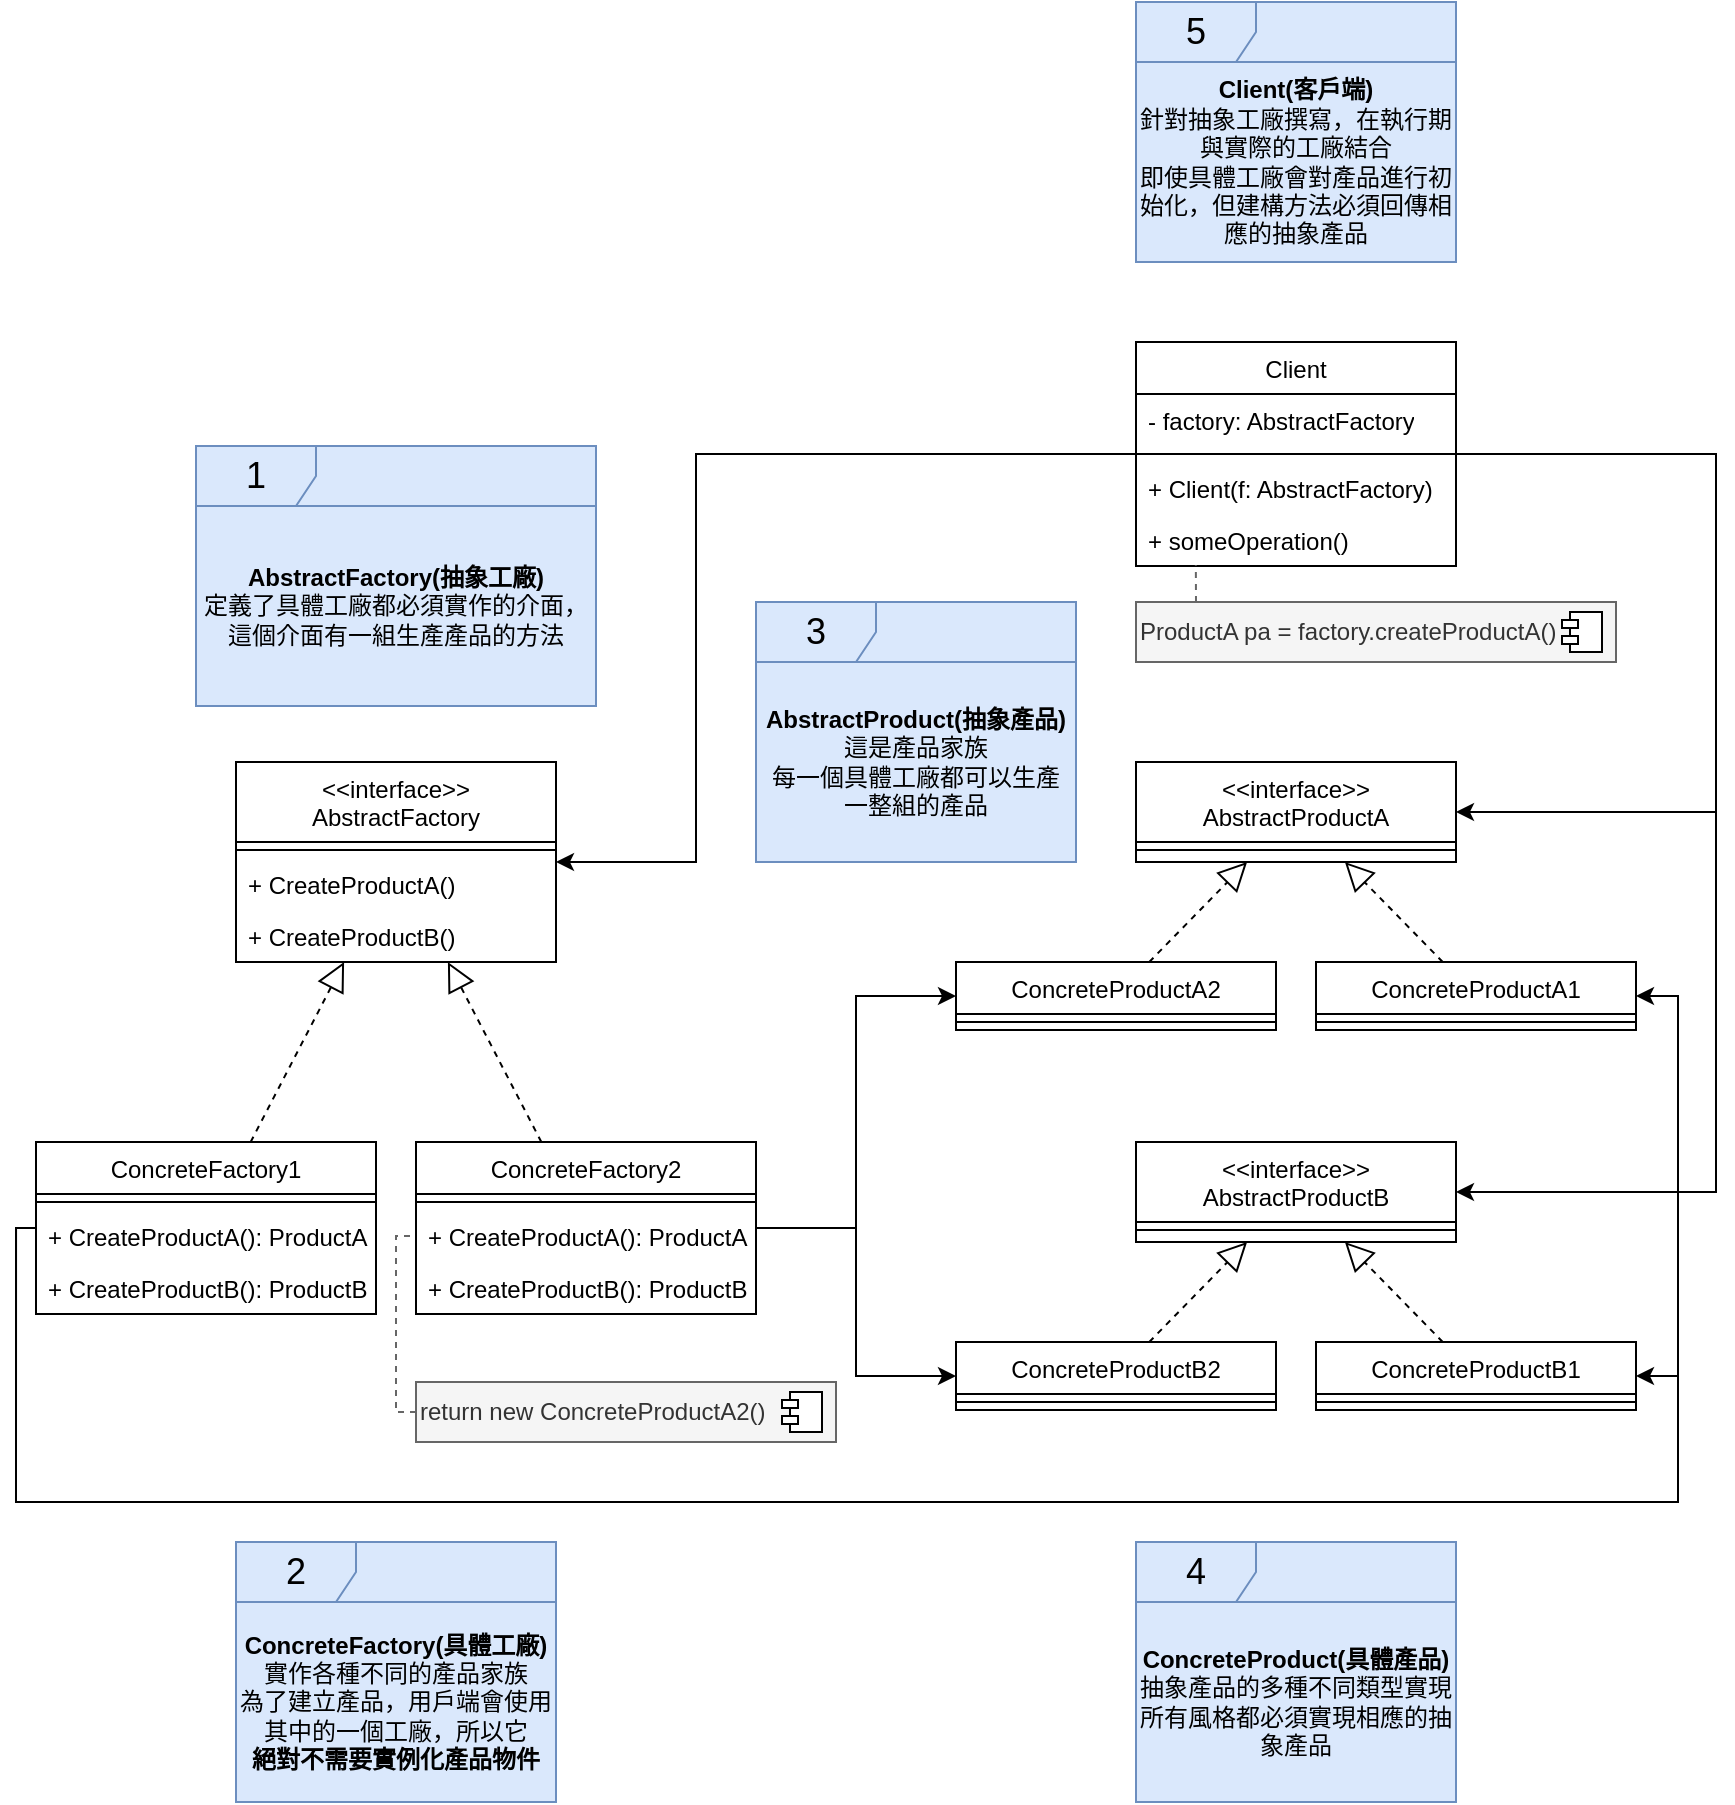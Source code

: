 <mxfile version="24.0.4" type="device">
  <diagram id="C5RBs43oDa-KdzZeNtuy" name="Page-1">
    <mxGraphModel dx="683" dy="1567" grid="1" gridSize="10" guides="1" tooltips="1" connect="1" arrows="1" fold="1" page="1" pageScale="1" pageWidth="827" pageHeight="1169" math="0" shadow="0">
      <root>
        <mxCell id="WIyWlLk6GJQsqaUBKTNV-0" />
        <mxCell id="WIyWlLk6GJQsqaUBKTNV-1" parent="WIyWlLk6GJQsqaUBKTNV-0" />
        <mxCell id="zkfFHV4jXpPFQw0GAbJ--17" value="&lt;&lt;interface&gt;&gt;&#xa;AbstractFactory" style="swimlane;fontStyle=0;align=center;verticalAlign=top;childLayout=stackLayout;horizontal=1;startSize=40;horizontalStack=0;resizeParent=1;resizeLast=0;collapsible=1;marginBottom=0;rounded=0;shadow=0;strokeWidth=1;" parent="WIyWlLk6GJQsqaUBKTNV-1" vertex="1">
          <mxGeometry x="120" y="310" width="160" height="100" as="geometry">
            <mxRectangle x="550" y="140" width="160" height="26" as="alternateBounds" />
          </mxGeometry>
        </mxCell>
        <mxCell id="zkfFHV4jXpPFQw0GAbJ--23" value="" style="line;html=1;strokeWidth=1;align=left;verticalAlign=middle;spacingTop=-1;spacingLeft=3;spacingRight=3;rotatable=0;labelPosition=right;points=[];portConstraint=eastwest;" parent="zkfFHV4jXpPFQw0GAbJ--17" vertex="1">
          <mxGeometry y="40" width="160" height="8" as="geometry" />
        </mxCell>
        <mxCell id="zkfFHV4jXpPFQw0GAbJ--24" value="+ CreateProductA()" style="text;align=left;verticalAlign=top;spacingLeft=4;spacingRight=4;overflow=hidden;rotatable=0;points=[[0,0.5],[1,0.5]];portConstraint=eastwest;" parent="zkfFHV4jXpPFQw0GAbJ--17" vertex="1">
          <mxGeometry y="48" width="160" height="26" as="geometry" />
        </mxCell>
        <mxCell id="zkfFHV4jXpPFQw0GAbJ--25" value="+ CreateProductB()" style="text;align=left;verticalAlign=top;spacingLeft=4;spacingRight=4;overflow=hidden;rotatable=0;points=[[0,0.5],[1,0.5]];portConstraint=eastwest;" parent="zkfFHV4jXpPFQw0GAbJ--17" vertex="1">
          <mxGeometry y="74" width="160" height="26" as="geometry" />
        </mxCell>
        <mxCell id="7NXUiiCRiOMbON-mkLnw-17" value="&lt;&lt;interface&gt;&gt;&#xa;AbstractProductA" style="swimlane;fontStyle=0;align=center;verticalAlign=top;childLayout=stackLayout;horizontal=1;startSize=40;horizontalStack=0;resizeParent=1;resizeLast=0;collapsible=1;marginBottom=0;rounded=0;shadow=0;strokeWidth=1;" parent="WIyWlLk6GJQsqaUBKTNV-1" vertex="1">
          <mxGeometry x="570" y="310" width="160" height="50" as="geometry">
            <mxRectangle x="550" y="140" width="160" height="26" as="alternateBounds" />
          </mxGeometry>
        </mxCell>
        <mxCell id="7NXUiiCRiOMbON-mkLnw-18" value="" style="line;html=1;strokeWidth=1;align=left;verticalAlign=middle;spacingTop=-1;spacingLeft=3;spacingRight=3;rotatable=0;labelPosition=right;points=[];portConstraint=eastwest;" parent="7NXUiiCRiOMbON-mkLnw-17" vertex="1">
          <mxGeometry y="40" width="160" height="8" as="geometry" />
        </mxCell>
        <mxCell id="7NXUiiCRiOMbON-mkLnw-21" value="&lt;span style=&quot;font-weight: 400; text-wrap: nowrap;&quot;&gt;ConcreteFactory1&lt;/span&gt;" style="swimlane;fontStyle=1;align=center;verticalAlign=top;childLayout=stackLayout;horizontal=1;startSize=26;horizontalStack=0;resizeParent=1;resizeParentMax=0;resizeLast=0;collapsible=1;marginBottom=0;whiteSpace=wrap;html=1;" parent="WIyWlLk6GJQsqaUBKTNV-1" vertex="1">
          <mxGeometry x="20" y="500" width="170" height="86" as="geometry" />
        </mxCell>
        <mxCell id="7NXUiiCRiOMbON-mkLnw-23" value="" style="line;strokeWidth=1;fillColor=none;align=left;verticalAlign=middle;spacingTop=-1;spacingLeft=3;spacingRight=3;rotatable=0;labelPosition=right;points=[];portConstraint=eastwest;strokeColor=inherit;" parent="7NXUiiCRiOMbON-mkLnw-21" vertex="1">
          <mxGeometry y="26" width="170" height="8" as="geometry" />
        </mxCell>
        <mxCell id="7NXUiiCRiOMbON-mkLnw-24" value="&lt;span style=&quot;text-wrap: nowrap;&quot;&gt;+ CreateProductA():&amp;nbsp;&lt;/span&gt;&lt;span style=&quot;text-wrap: nowrap;&quot;&gt;ProductA&lt;/span&gt;" style="text;strokeColor=none;fillColor=none;align=left;verticalAlign=top;spacingLeft=4;spacingRight=4;overflow=hidden;rotatable=0;points=[[0,0.5],[1,0.5]];portConstraint=eastwest;whiteSpace=wrap;html=1;" parent="7NXUiiCRiOMbON-mkLnw-21" vertex="1">
          <mxGeometry y="34" width="170" height="26" as="geometry" />
        </mxCell>
        <mxCell id="7NXUiiCRiOMbON-mkLnw-25" value="&lt;span style=&quot;text-wrap: nowrap;&quot;&gt;+ CreateProductB():&amp;nbsp;&lt;/span&gt;&lt;span style=&quot;text-wrap: nowrap;&quot;&gt;ProductB&lt;/span&gt;" style="text;strokeColor=none;fillColor=none;align=left;verticalAlign=top;spacingLeft=4;spacingRight=4;overflow=hidden;rotatable=0;points=[[0,0.5],[1,0.5]];portConstraint=eastwest;whiteSpace=wrap;html=1;" parent="7NXUiiCRiOMbON-mkLnw-21" vertex="1">
          <mxGeometry y="60" width="170" height="26" as="geometry" />
        </mxCell>
        <mxCell id="7NXUiiCRiOMbON-mkLnw-26" value="&lt;span style=&quot;font-weight: 400; text-wrap: nowrap;&quot;&gt;ConcreteFactory2&lt;/span&gt;" style="swimlane;fontStyle=1;align=center;verticalAlign=top;childLayout=stackLayout;horizontal=1;startSize=26;horizontalStack=0;resizeParent=1;resizeParentMax=0;resizeLast=0;collapsible=1;marginBottom=0;whiteSpace=wrap;html=1;" parent="WIyWlLk6GJQsqaUBKTNV-1" vertex="1">
          <mxGeometry x="210" y="500" width="170" height="86" as="geometry" />
        </mxCell>
        <mxCell id="7NXUiiCRiOMbON-mkLnw-27" value="" style="line;strokeWidth=1;fillColor=none;align=left;verticalAlign=middle;spacingTop=-1;spacingLeft=3;spacingRight=3;rotatable=0;labelPosition=right;points=[];portConstraint=eastwest;strokeColor=inherit;" parent="7NXUiiCRiOMbON-mkLnw-26" vertex="1">
          <mxGeometry y="26" width="170" height="8" as="geometry" />
        </mxCell>
        <mxCell id="7NXUiiCRiOMbON-mkLnw-28" value="&lt;span style=&quot;text-wrap: nowrap;&quot;&gt;+ CreateProductA():&amp;nbsp;&lt;/span&gt;&lt;span style=&quot;text-wrap: nowrap;&quot;&gt;ProductA&lt;/span&gt;" style="text;strokeColor=none;fillColor=none;align=left;verticalAlign=top;spacingLeft=4;spacingRight=4;overflow=hidden;rotatable=0;points=[[0,0.5],[1,0.5]];portConstraint=eastwest;whiteSpace=wrap;html=1;" parent="7NXUiiCRiOMbON-mkLnw-26" vertex="1">
          <mxGeometry y="34" width="170" height="26" as="geometry" />
        </mxCell>
        <mxCell id="7NXUiiCRiOMbON-mkLnw-29" value="&lt;span style=&quot;text-wrap: nowrap;&quot;&gt;+ CreateProductB():&amp;nbsp;&lt;/span&gt;&lt;span style=&quot;text-wrap: nowrap;&quot;&gt;ProductB&lt;/span&gt;" style="text;strokeColor=none;fillColor=none;align=left;verticalAlign=top;spacingLeft=4;spacingRight=4;overflow=hidden;rotatable=0;points=[[0,0.5],[1,0.5]];portConstraint=eastwest;whiteSpace=wrap;html=1;" parent="7NXUiiCRiOMbON-mkLnw-26" vertex="1">
          <mxGeometry y="60" width="170" height="26" as="geometry" />
        </mxCell>
        <mxCell id="7NXUiiCRiOMbON-mkLnw-30" value="&lt;span style=&quot;font-weight: 400; text-wrap: nowrap;&quot;&gt;Concrete&lt;/span&gt;&lt;span style=&quot;font-weight: 400; text-wrap: nowrap;&quot;&gt;ProductA2&lt;/span&gt;" style="swimlane;fontStyle=1;align=center;verticalAlign=top;childLayout=stackLayout;horizontal=1;startSize=26;horizontalStack=0;resizeParent=1;resizeParentMax=0;resizeLast=0;collapsible=1;marginBottom=0;whiteSpace=wrap;html=1;" parent="WIyWlLk6GJQsqaUBKTNV-1" vertex="1">
          <mxGeometry x="480" y="410" width="160" height="34" as="geometry" />
        </mxCell>
        <mxCell id="7NXUiiCRiOMbON-mkLnw-31" value="" style="line;strokeWidth=1;fillColor=none;align=left;verticalAlign=middle;spacingTop=-1;spacingLeft=3;spacingRight=3;rotatable=0;labelPosition=right;points=[];portConstraint=eastwest;strokeColor=inherit;" parent="7NXUiiCRiOMbON-mkLnw-30" vertex="1">
          <mxGeometry y="26" width="160" height="8" as="geometry" />
        </mxCell>
        <mxCell id="7NXUiiCRiOMbON-mkLnw-35" value="&lt;span style=&quot;font-weight: 400; text-wrap: nowrap;&quot;&gt;Concrete&lt;/span&gt;&lt;span style=&quot;font-weight: 400; text-wrap: nowrap;&quot;&gt;ProductA1&lt;/span&gt;" style="swimlane;fontStyle=1;align=center;verticalAlign=top;childLayout=stackLayout;horizontal=1;startSize=26;horizontalStack=0;resizeParent=1;resizeParentMax=0;resizeLast=0;collapsible=1;marginBottom=0;whiteSpace=wrap;html=1;" parent="WIyWlLk6GJQsqaUBKTNV-1" vertex="1">
          <mxGeometry x="660" y="410" width="160" height="34" as="geometry" />
        </mxCell>
        <mxCell id="7NXUiiCRiOMbON-mkLnw-36" value="" style="line;strokeWidth=1;fillColor=none;align=left;verticalAlign=middle;spacingTop=-1;spacingLeft=3;spacingRight=3;rotatable=0;labelPosition=right;points=[];portConstraint=eastwest;strokeColor=inherit;" parent="7NXUiiCRiOMbON-mkLnw-35" vertex="1">
          <mxGeometry y="26" width="160" height="8" as="geometry" />
        </mxCell>
        <mxCell id="7NXUiiCRiOMbON-mkLnw-37" value="&lt;&lt;interface&gt;&gt;&#xa;AbstractProductB" style="swimlane;fontStyle=0;align=center;verticalAlign=top;childLayout=stackLayout;horizontal=1;startSize=40;horizontalStack=0;resizeParent=1;resizeLast=0;collapsible=1;marginBottom=0;rounded=0;shadow=0;strokeWidth=1;" parent="WIyWlLk6GJQsqaUBKTNV-1" vertex="1">
          <mxGeometry x="570" y="500" width="160" height="50" as="geometry">
            <mxRectangle x="550" y="140" width="160" height="26" as="alternateBounds" />
          </mxGeometry>
        </mxCell>
        <mxCell id="7NXUiiCRiOMbON-mkLnw-38" value="" style="line;html=1;strokeWidth=1;align=left;verticalAlign=middle;spacingTop=-1;spacingLeft=3;spacingRight=3;rotatable=0;labelPosition=right;points=[];portConstraint=eastwest;" parent="7NXUiiCRiOMbON-mkLnw-37" vertex="1">
          <mxGeometry y="40" width="160" height="8" as="geometry" />
        </mxCell>
        <mxCell id="7NXUiiCRiOMbON-mkLnw-39" value="&lt;span style=&quot;font-weight: 400; text-wrap: nowrap;&quot;&gt;Concrete&lt;/span&gt;&lt;span style=&quot;font-weight: 400; text-wrap: nowrap;&quot;&gt;ProductB2&lt;/span&gt;" style="swimlane;fontStyle=1;align=center;verticalAlign=top;childLayout=stackLayout;horizontal=1;startSize=26;horizontalStack=0;resizeParent=1;resizeParentMax=0;resizeLast=0;collapsible=1;marginBottom=0;whiteSpace=wrap;html=1;" parent="WIyWlLk6GJQsqaUBKTNV-1" vertex="1">
          <mxGeometry x="480" y="600" width="160" height="34" as="geometry" />
        </mxCell>
        <mxCell id="7NXUiiCRiOMbON-mkLnw-40" value="" style="line;strokeWidth=1;fillColor=none;align=left;verticalAlign=middle;spacingTop=-1;spacingLeft=3;spacingRight=3;rotatable=0;labelPosition=right;points=[];portConstraint=eastwest;strokeColor=inherit;" parent="7NXUiiCRiOMbON-mkLnw-39" vertex="1">
          <mxGeometry y="26" width="160" height="8" as="geometry" />
        </mxCell>
        <mxCell id="7NXUiiCRiOMbON-mkLnw-41" value="&lt;span style=&quot;font-weight: 400; text-wrap: nowrap;&quot;&gt;Concrete&lt;/span&gt;&lt;span style=&quot;font-weight: 400; text-wrap: nowrap;&quot;&gt;ProductB1&lt;/span&gt;" style="swimlane;fontStyle=1;align=center;verticalAlign=top;childLayout=stackLayout;horizontal=1;startSize=26;horizontalStack=0;resizeParent=1;resizeParentMax=0;resizeLast=0;collapsible=1;marginBottom=0;whiteSpace=wrap;html=1;" parent="WIyWlLk6GJQsqaUBKTNV-1" vertex="1">
          <mxGeometry x="660" y="600" width="160" height="34" as="geometry" />
        </mxCell>
        <mxCell id="7NXUiiCRiOMbON-mkLnw-42" value="" style="line;strokeWidth=1;fillColor=none;align=left;verticalAlign=middle;spacingTop=-1;spacingLeft=3;spacingRight=3;rotatable=0;labelPosition=right;points=[];portConstraint=eastwest;strokeColor=inherit;" parent="7NXUiiCRiOMbON-mkLnw-41" vertex="1">
          <mxGeometry y="26" width="160" height="8" as="geometry" />
        </mxCell>
        <mxCell id="7NXUiiCRiOMbON-mkLnw-43" value="" style="endArrow=block;dashed=1;endFill=0;endSize=12;html=1;rounded=0;" parent="WIyWlLk6GJQsqaUBKTNV-1" source="7NXUiiCRiOMbON-mkLnw-21" target="zkfFHV4jXpPFQw0GAbJ--17" edge="1">
          <mxGeometry width="160" relative="1" as="geometry">
            <mxPoint x="120" y="450" as="sourcePoint" />
            <mxPoint x="280" y="450" as="targetPoint" />
          </mxGeometry>
        </mxCell>
        <mxCell id="7NXUiiCRiOMbON-mkLnw-44" value="" style="endArrow=block;dashed=1;endFill=0;endSize=12;html=1;rounded=0;" parent="WIyWlLk6GJQsqaUBKTNV-1" source="7NXUiiCRiOMbON-mkLnw-26" target="zkfFHV4jXpPFQw0GAbJ--17" edge="1">
          <mxGeometry width="160" relative="1" as="geometry">
            <mxPoint x="141" y="510" as="sourcePoint" />
            <mxPoint x="185" y="420" as="targetPoint" />
          </mxGeometry>
        </mxCell>
        <mxCell id="7NXUiiCRiOMbON-mkLnw-45" value="" style="endArrow=block;dashed=1;endFill=0;endSize=12;html=1;rounded=0;" parent="WIyWlLk6GJQsqaUBKTNV-1" source="7NXUiiCRiOMbON-mkLnw-30" target="7NXUiiCRiOMbON-mkLnw-17" edge="1">
          <mxGeometry width="160" relative="1" as="geometry">
            <mxPoint x="524" y="370" as="sourcePoint" />
            <mxPoint x="480" y="280" as="targetPoint" />
          </mxGeometry>
        </mxCell>
        <mxCell id="7NXUiiCRiOMbON-mkLnw-46" value="" style="endArrow=block;dashed=1;endFill=0;endSize=12;html=1;rounded=0;" parent="WIyWlLk6GJQsqaUBKTNV-1" source="7NXUiiCRiOMbON-mkLnw-35" target="7NXUiiCRiOMbON-mkLnw-17" edge="1">
          <mxGeometry width="160" relative="1" as="geometry">
            <mxPoint x="587" y="420" as="sourcePoint" />
            <mxPoint x="636" y="370" as="targetPoint" />
          </mxGeometry>
        </mxCell>
        <mxCell id="7NXUiiCRiOMbON-mkLnw-47" value="" style="endArrow=block;dashed=1;endFill=0;endSize=12;html=1;rounded=0;" parent="WIyWlLk6GJQsqaUBKTNV-1" source="7NXUiiCRiOMbON-mkLnw-39" target="7NXUiiCRiOMbON-mkLnw-37" edge="1">
          <mxGeometry width="160" relative="1" as="geometry">
            <mxPoint x="733" y="420" as="sourcePoint" />
            <mxPoint x="684" y="370" as="targetPoint" />
          </mxGeometry>
        </mxCell>
        <mxCell id="7NXUiiCRiOMbON-mkLnw-48" value="" style="endArrow=block;dashed=1;endFill=0;endSize=12;html=1;rounded=0;" parent="WIyWlLk6GJQsqaUBKTNV-1" source="7NXUiiCRiOMbON-mkLnw-41" target="7NXUiiCRiOMbON-mkLnw-37" edge="1">
          <mxGeometry width="160" relative="1" as="geometry">
            <mxPoint x="587" y="610" as="sourcePoint" />
            <mxPoint x="636" y="560" as="targetPoint" />
          </mxGeometry>
        </mxCell>
        <mxCell id="7NXUiiCRiOMbON-mkLnw-49" value="&lt;span style=&quot;font-weight: 400; text-wrap: nowrap;&quot;&gt;Client&lt;/span&gt;" style="swimlane;fontStyle=1;align=center;verticalAlign=top;childLayout=stackLayout;horizontal=1;startSize=26;horizontalStack=0;resizeParent=1;resizeParentMax=0;resizeLast=0;collapsible=1;marginBottom=0;whiteSpace=wrap;html=1;" parent="WIyWlLk6GJQsqaUBKTNV-1" vertex="1">
          <mxGeometry x="570" y="100" width="160" height="112" as="geometry" />
        </mxCell>
        <mxCell id="7NXUiiCRiOMbON-mkLnw-75" value="&lt;span style=&quot;text-wrap: nowrap;&quot;&gt;- factory: AbstractFactory&lt;/span&gt;" style="text;strokeColor=none;fillColor=none;align=left;verticalAlign=top;spacingLeft=4;spacingRight=4;overflow=hidden;rotatable=0;points=[[0,0.5],[1,0.5]];portConstraint=eastwest;whiteSpace=wrap;html=1;" parent="7NXUiiCRiOMbON-mkLnw-49" vertex="1">
          <mxGeometry y="26" width="160" height="26" as="geometry" />
        </mxCell>
        <mxCell id="7NXUiiCRiOMbON-mkLnw-50" value="" style="line;strokeWidth=1;fillColor=none;align=left;verticalAlign=middle;spacingTop=-1;spacingLeft=3;spacingRight=3;rotatable=0;labelPosition=right;points=[];portConstraint=eastwest;strokeColor=inherit;" parent="7NXUiiCRiOMbON-mkLnw-49" vertex="1">
          <mxGeometry y="52" width="160" height="8" as="geometry" />
        </mxCell>
        <mxCell id="7NXUiiCRiOMbON-mkLnw-71" value="&lt;span style=&quot;text-wrap: nowrap;&quot;&gt;+ Client(f: AbstractFactory)&lt;/span&gt;" style="text;strokeColor=none;fillColor=none;align=left;verticalAlign=top;spacingLeft=4;spacingRight=4;overflow=hidden;rotatable=0;points=[[0,0.5],[1,0.5]];portConstraint=eastwest;whiteSpace=wrap;html=1;" parent="7NXUiiCRiOMbON-mkLnw-49" vertex="1">
          <mxGeometry y="60" width="160" height="26" as="geometry" />
        </mxCell>
        <mxCell id="7NXUiiCRiOMbON-mkLnw-72" value="&lt;span style=&quot;text-wrap: nowrap;&quot;&gt;+ someOperation()&lt;/span&gt;" style="text;strokeColor=none;fillColor=none;align=left;verticalAlign=top;spacingLeft=4;spacingRight=4;overflow=hidden;rotatable=0;points=[[0,0.5],[1,0.5]];portConstraint=eastwest;whiteSpace=wrap;html=1;" parent="7NXUiiCRiOMbON-mkLnw-49" vertex="1">
          <mxGeometry y="86" width="160" height="26" as="geometry" />
        </mxCell>
        <mxCell id="7NXUiiCRiOMbON-mkLnw-52" value="" style="endArrow=classic;html=1;rounded=0;edgeStyle=elbowEdgeStyle;" parent="WIyWlLk6GJQsqaUBKTNV-1" source="7NXUiiCRiOMbON-mkLnw-49" target="zkfFHV4jXpPFQw0GAbJ--17" edge="1">
          <mxGeometry width="50" height="50" relative="1" as="geometry">
            <mxPoint x="330" y="290" as="sourcePoint" />
            <mxPoint x="380" y="240" as="targetPoint" />
            <Array as="points">
              <mxPoint x="350" y="260" />
            </Array>
          </mxGeometry>
        </mxCell>
        <mxCell id="7NXUiiCRiOMbON-mkLnw-53" value="" style="endArrow=classic;html=1;rounded=0;edgeStyle=elbowEdgeStyle;" parent="WIyWlLk6GJQsqaUBKTNV-1" source="7NXUiiCRiOMbON-mkLnw-49" target="7NXUiiCRiOMbON-mkLnw-17" edge="1">
          <mxGeometry width="50" height="50" relative="1" as="geometry">
            <mxPoint x="790" y="170" as="sourcePoint" />
            <mxPoint x="910" y="370" as="targetPoint" />
            <Array as="points">
              <mxPoint x="860" y="280" />
            </Array>
          </mxGeometry>
        </mxCell>
        <mxCell id="7NXUiiCRiOMbON-mkLnw-54" value="" style="endArrow=classic;html=1;rounded=0;edgeStyle=elbowEdgeStyle;" parent="WIyWlLk6GJQsqaUBKTNV-1" source="7NXUiiCRiOMbON-mkLnw-49" target="7NXUiiCRiOMbON-mkLnw-37" edge="1">
          <mxGeometry width="50" height="50" relative="1" as="geometry">
            <mxPoint x="740" y="227" as="sourcePoint" />
            <mxPoint x="740" y="345" as="targetPoint" />
            <Array as="points">
              <mxPoint x="860" y="280" />
            </Array>
          </mxGeometry>
        </mxCell>
        <mxCell id="7NXUiiCRiOMbON-mkLnw-55" value="" style="endArrow=classic;html=1;rounded=0;edgeStyle=elbowEdgeStyle;" parent="WIyWlLk6GJQsqaUBKTNV-1" source="7NXUiiCRiOMbON-mkLnw-26" target="7NXUiiCRiOMbON-mkLnw-30" edge="1">
          <mxGeometry width="50" height="50" relative="1" as="geometry">
            <mxPoint x="530" y="510" as="sourcePoint" />
            <mxPoint x="690" y="777" as="targetPoint" />
          </mxGeometry>
        </mxCell>
        <mxCell id="7NXUiiCRiOMbON-mkLnw-56" value="" style="endArrow=classic;html=1;rounded=0;edgeStyle=elbowEdgeStyle;" parent="WIyWlLk6GJQsqaUBKTNV-1" source="7NXUiiCRiOMbON-mkLnw-26" target="7NXUiiCRiOMbON-mkLnw-39" edge="1">
          <mxGeometry width="50" height="50" relative="1" as="geometry">
            <mxPoint x="380" y="553" as="sourcePoint" />
            <mxPoint x="490" y="437" as="targetPoint" />
          </mxGeometry>
        </mxCell>
        <mxCell id="7NXUiiCRiOMbON-mkLnw-57" value="" style="endArrow=classic;html=1;rounded=0;edgeStyle=orthogonalEdgeStyle;entryX=1;entryY=0.5;entryDx=0;entryDy=0;" parent="WIyWlLk6GJQsqaUBKTNV-1" edge="1" target="7NXUiiCRiOMbON-mkLnw-35">
          <mxGeometry width="50" height="50" relative="1" as="geometry">
            <mxPoint x="10.03" y="543" as="sourcePoint" />
            <mxPoint x="810.03" y="427" as="targetPoint" />
            <Array as="points">
              <mxPoint x="10" y="680" />
              <mxPoint x="841" y="680" />
              <mxPoint x="841" y="427" />
            </Array>
          </mxGeometry>
        </mxCell>
        <mxCell id="7NXUiiCRiOMbON-mkLnw-58" value="" style="endArrow=classic;html=1;rounded=0;edgeStyle=orthogonalEdgeStyle;entryX=1;entryY=0.5;entryDx=0;entryDy=0;" parent="WIyWlLk6GJQsqaUBKTNV-1" edge="1" target="7NXUiiCRiOMbON-mkLnw-41">
          <mxGeometry width="50" height="50" relative="1" as="geometry">
            <mxPoint x="20" y="543" as="sourcePoint" />
            <mxPoint x="810" y="617" as="targetPoint" />
            <Array as="points">
              <mxPoint x="10" y="543" />
              <mxPoint x="10" y="680" />
              <mxPoint x="841" y="680" />
              <mxPoint x="841" y="617" />
            </Array>
          </mxGeometry>
        </mxCell>
        <mxCell id="7NXUiiCRiOMbON-mkLnw-62" value="" style="group" parent="WIyWlLk6GJQsqaUBKTNV-1" vertex="1" connectable="0">
          <mxGeometry x="100" y="152" width="200" height="130" as="geometry" />
        </mxCell>
        <mxCell id="7NXUiiCRiOMbON-mkLnw-60" value="" style="html=1;whiteSpace=wrap;fillColor=#dae8fc;strokeColor=#6c8ebf;" parent="7NXUiiCRiOMbON-mkLnw-62" vertex="1">
          <mxGeometry width="200" height="130" as="geometry" />
        </mxCell>
        <mxCell id="7NXUiiCRiOMbON-mkLnw-59" value="&lt;font style=&quot;font-size: 18px;&quot;&gt;1&lt;/font&gt;" style="shape=umlFrame;whiteSpace=wrap;html=1;pointerEvents=0;fillColor=#dae8fc;strokeColor=#6c8ebf;" parent="7NXUiiCRiOMbON-mkLnw-62" vertex="1">
          <mxGeometry width="200" height="130" as="geometry" />
        </mxCell>
        <mxCell id="7NXUiiCRiOMbON-mkLnw-61" value="&lt;b&gt;AbstractFactory(抽象工廠)&lt;/b&gt;&lt;div&gt;&lt;div style=&quot;&quot;&gt;&lt;span style=&quot;background-color: initial;&quot;&gt;定義了具體工廠都必須實作的介面，&lt;br&gt;這個介面有一組&lt;/span&gt;&lt;span style=&quot;background-color: initial;&quot;&gt;生產產品的方法&lt;/span&gt;&lt;/div&gt;&lt;/div&gt;" style="html=1;whiteSpace=wrap;fillColor=#dae8fc;strokeColor=#6c8ebf;" parent="7NXUiiCRiOMbON-mkLnw-62" vertex="1">
          <mxGeometry y="30" width="200" height="100" as="geometry" />
        </mxCell>
        <mxCell id="7NXUiiCRiOMbON-mkLnw-63" value="" style="group" parent="WIyWlLk6GJQsqaUBKTNV-1" vertex="1" connectable="0">
          <mxGeometry x="120" y="700" width="160" height="130" as="geometry" />
        </mxCell>
        <mxCell id="7NXUiiCRiOMbON-mkLnw-64" value="" style="html=1;whiteSpace=wrap;fillColor=#dae8fc;strokeColor=#6c8ebf;" parent="7NXUiiCRiOMbON-mkLnw-63" vertex="1">
          <mxGeometry width="160" height="130" as="geometry" />
        </mxCell>
        <mxCell id="7NXUiiCRiOMbON-mkLnw-65" value="&lt;span style=&quot;font-size: 18px;&quot;&gt;2&lt;/span&gt;" style="shape=umlFrame;whiteSpace=wrap;html=1;pointerEvents=0;fillColor=#dae8fc;strokeColor=#6c8ebf;" parent="7NXUiiCRiOMbON-mkLnw-63" vertex="1">
          <mxGeometry width="160" height="130" as="geometry" />
        </mxCell>
        <mxCell id="7NXUiiCRiOMbON-mkLnw-66" value="&lt;span style=&quot;text-wrap: nowrap;&quot;&gt;&lt;b&gt;ConcreteFactory&lt;/b&gt;&lt;/span&gt;&lt;b&gt;(具體工廠)&lt;/b&gt;&lt;div&gt;實作各種不同的產品家族&lt;br&gt;為了建立產品，用戶端會使用其中的一個工廠，所以它&lt;br&gt;&lt;b&gt;絕對不需要實例化產品物件&lt;/b&gt;&lt;/div&gt;" style="html=1;whiteSpace=wrap;fillColor=#dae8fc;strokeColor=#6c8ebf;" parent="7NXUiiCRiOMbON-mkLnw-63" vertex="1">
          <mxGeometry y="30" width="160" height="100" as="geometry" />
        </mxCell>
        <mxCell id="7NXUiiCRiOMbON-mkLnw-70" value="" style="edgeStyle=elbowEdgeStyle;rounded=0;orthogonalLoop=1;jettySize=auto;html=1;dashed=1;endArrow=none;endFill=0;fillColor=#f5f5f5;strokeColor=#666666;" parent="WIyWlLk6GJQsqaUBKTNV-1" source="7NXUiiCRiOMbON-mkLnw-67" target="7NXUiiCRiOMbON-mkLnw-28" edge="1">
          <mxGeometry relative="1" as="geometry">
            <mxPoint x="200" y="600" as="targetPoint" />
            <Array as="points">
              <mxPoint x="200" y="590" />
            </Array>
          </mxGeometry>
        </mxCell>
        <mxCell id="7NXUiiCRiOMbON-mkLnw-67" value="return new ConcreteProductA2()" style="html=1;dropTarget=0;whiteSpace=wrap;align=left;fillColor=#f5f5f5;fontColor=#333333;strokeColor=#666666;" parent="WIyWlLk6GJQsqaUBKTNV-1" vertex="1">
          <mxGeometry x="210" y="620" width="210" height="30" as="geometry" />
        </mxCell>
        <mxCell id="7NXUiiCRiOMbON-mkLnw-68" value="" style="shape=module;jettyWidth=8;jettyHeight=4;" parent="7NXUiiCRiOMbON-mkLnw-67" vertex="1">
          <mxGeometry x="1" width="20" height="20" relative="1" as="geometry">
            <mxPoint x="-27" y="5" as="offset" />
          </mxGeometry>
        </mxCell>
        <mxCell id="7NXUiiCRiOMbON-mkLnw-73" value="ProductA pa = factory.createProductA()" style="html=1;dropTarget=0;whiteSpace=wrap;align=left;fillColor=#f5f5f5;fontColor=#333333;strokeColor=#666666;" parent="WIyWlLk6GJQsqaUBKTNV-1" vertex="1">
          <mxGeometry x="570" y="230" width="240" height="30" as="geometry" />
        </mxCell>
        <mxCell id="7NXUiiCRiOMbON-mkLnw-74" value="" style="shape=module;jettyWidth=8;jettyHeight=4;" parent="7NXUiiCRiOMbON-mkLnw-73" vertex="1">
          <mxGeometry x="1" width="20" height="20" relative="1" as="geometry">
            <mxPoint x="-27" y="5" as="offset" />
          </mxGeometry>
        </mxCell>
        <mxCell id="7NXUiiCRiOMbON-mkLnw-76" value="" style="rounded=0;orthogonalLoop=1;jettySize=auto;html=1;dashed=1;endArrow=none;endFill=0;fillColor=#f5f5f5;strokeColor=#666666;entryX=0.187;entryY=0.986;entryDx=0;entryDy=0;entryPerimeter=0;" parent="WIyWlLk6GJQsqaUBKTNV-1" target="7NXUiiCRiOMbON-mkLnw-72" edge="1">
          <mxGeometry relative="1" as="geometry">
            <mxPoint x="600" y="230" as="sourcePoint" />
            <mxPoint x="610" y="220" as="targetPoint" />
          </mxGeometry>
        </mxCell>
        <mxCell id="7NXUiiCRiOMbON-mkLnw-77" value="" style="group" parent="WIyWlLk6GJQsqaUBKTNV-1" vertex="1" connectable="0">
          <mxGeometry x="570" y="700" width="160" height="130" as="geometry" />
        </mxCell>
        <mxCell id="7NXUiiCRiOMbON-mkLnw-78" value="" style="html=1;whiteSpace=wrap;fillColor=#dae8fc;strokeColor=#6c8ebf;" parent="7NXUiiCRiOMbON-mkLnw-77" vertex="1">
          <mxGeometry width="160" height="130" as="geometry" />
        </mxCell>
        <mxCell id="7NXUiiCRiOMbON-mkLnw-79" value="&lt;span style=&quot;font-size: 18px;&quot;&gt;4&lt;/span&gt;" style="shape=umlFrame;whiteSpace=wrap;html=1;pointerEvents=0;fillColor=#dae8fc;strokeColor=#6c8ebf;" parent="7NXUiiCRiOMbON-mkLnw-77" vertex="1">
          <mxGeometry width="160" height="130" as="geometry" />
        </mxCell>
        <mxCell id="7NXUiiCRiOMbON-mkLnw-80" value="&lt;span style=&quot;text-wrap: nowrap;&quot;&gt;&lt;b&gt;ConcreteProduct&lt;/b&gt;&lt;/span&gt;&lt;b&gt;(具體產品)&lt;/b&gt;&lt;div&gt;抽象產品的多種不同類型實現&lt;br&gt;所有風格都必須實現相應的抽象產品&lt;/div&gt;" style="html=1;whiteSpace=wrap;fillColor=#dae8fc;strokeColor=#6c8ebf;" parent="7NXUiiCRiOMbON-mkLnw-77" vertex="1">
          <mxGeometry y="30" width="160" height="100" as="geometry" />
        </mxCell>
        <mxCell id="7NXUiiCRiOMbON-mkLnw-81" value="" style="group" parent="WIyWlLk6GJQsqaUBKTNV-1" vertex="1" connectable="0">
          <mxGeometry x="570" y="-70" width="160" height="130" as="geometry" />
        </mxCell>
        <mxCell id="7NXUiiCRiOMbON-mkLnw-82" value="" style="html=1;whiteSpace=wrap;fillColor=#dae8fc;strokeColor=#6c8ebf;" parent="7NXUiiCRiOMbON-mkLnw-81" vertex="1">
          <mxGeometry width="160" height="130" as="geometry" />
        </mxCell>
        <mxCell id="7NXUiiCRiOMbON-mkLnw-83" value="&lt;span style=&quot;font-size: 18px;&quot;&gt;5&lt;/span&gt;" style="shape=umlFrame;whiteSpace=wrap;html=1;pointerEvents=0;fillColor=#dae8fc;strokeColor=#6c8ebf;" parent="7NXUiiCRiOMbON-mkLnw-81" vertex="1">
          <mxGeometry width="160" height="130" as="geometry" />
        </mxCell>
        <mxCell id="7NXUiiCRiOMbON-mkLnw-84" value="&lt;b&gt;&lt;span style=&quot;text-wrap: nowrap;&quot;&gt;Client&lt;/span&gt;(客戶端)&lt;/b&gt;&lt;div&gt;針對抽象工廠撰寫，在執行期與實際的工廠結合&lt;/div&gt;&lt;div&gt;即使具體工廠會對產品進行初始化，但建構方法必須回傳相應的抽象產品&lt;/div&gt;" style="html=1;whiteSpace=wrap;fillColor=#dae8fc;strokeColor=#6c8ebf;" parent="7NXUiiCRiOMbON-mkLnw-81" vertex="1">
          <mxGeometry y="30" width="160" height="100" as="geometry" />
        </mxCell>
        <mxCell id="7NXUiiCRiOMbON-mkLnw-85" value="" style="group" parent="WIyWlLk6GJQsqaUBKTNV-1" vertex="1" connectable="0">
          <mxGeometry x="380" y="230" width="160" height="130" as="geometry" />
        </mxCell>
        <mxCell id="7NXUiiCRiOMbON-mkLnw-86" value="" style="html=1;whiteSpace=wrap;fillColor=#dae8fc;strokeColor=#6c8ebf;" parent="7NXUiiCRiOMbON-mkLnw-85" vertex="1">
          <mxGeometry width="160" height="130" as="geometry" />
        </mxCell>
        <mxCell id="7NXUiiCRiOMbON-mkLnw-87" value="&lt;span style=&quot;font-size: 18px;&quot;&gt;3&lt;/span&gt;" style="shape=umlFrame;whiteSpace=wrap;html=1;pointerEvents=0;fillColor=#dae8fc;strokeColor=#6c8ebf;" parent="7NXUiiCRiOMbON-mkLnw-85" vertex="1">
          <mxGeometry width="160" height="130" as="geometry" />
        </mxCell>
        <mxCell id="7NXUiiCRiOMbON-mkLnw-88" value="&lt;span style=&quot;text-wrap: nowrap;&quot;&gt;&lt;b&gt;AbstractProduct&lt;/b&gt;&lt;/span&gt;&lt;b&gt;(抽象產品)&lt;/b&gt;&lt;div&gt;這是產品家族&lt;br&gt;每一個具體工廠都可以生產&lt;br&gt;一整組的產品&lt;/div&gt;" style="html=1;whiteSpace=wrap;fillColor=#dae8fc;strokeColor=#6c8ebf;" parent="7NXUiiCRiOMbON-mkLnw-85" vertex="1">
          <mxGeometry y="30" width="160" height="100" as="geometry" />
        </mxCell>
      </root>
    </mxGraphModel>
  </diagram>
</mxfile>
